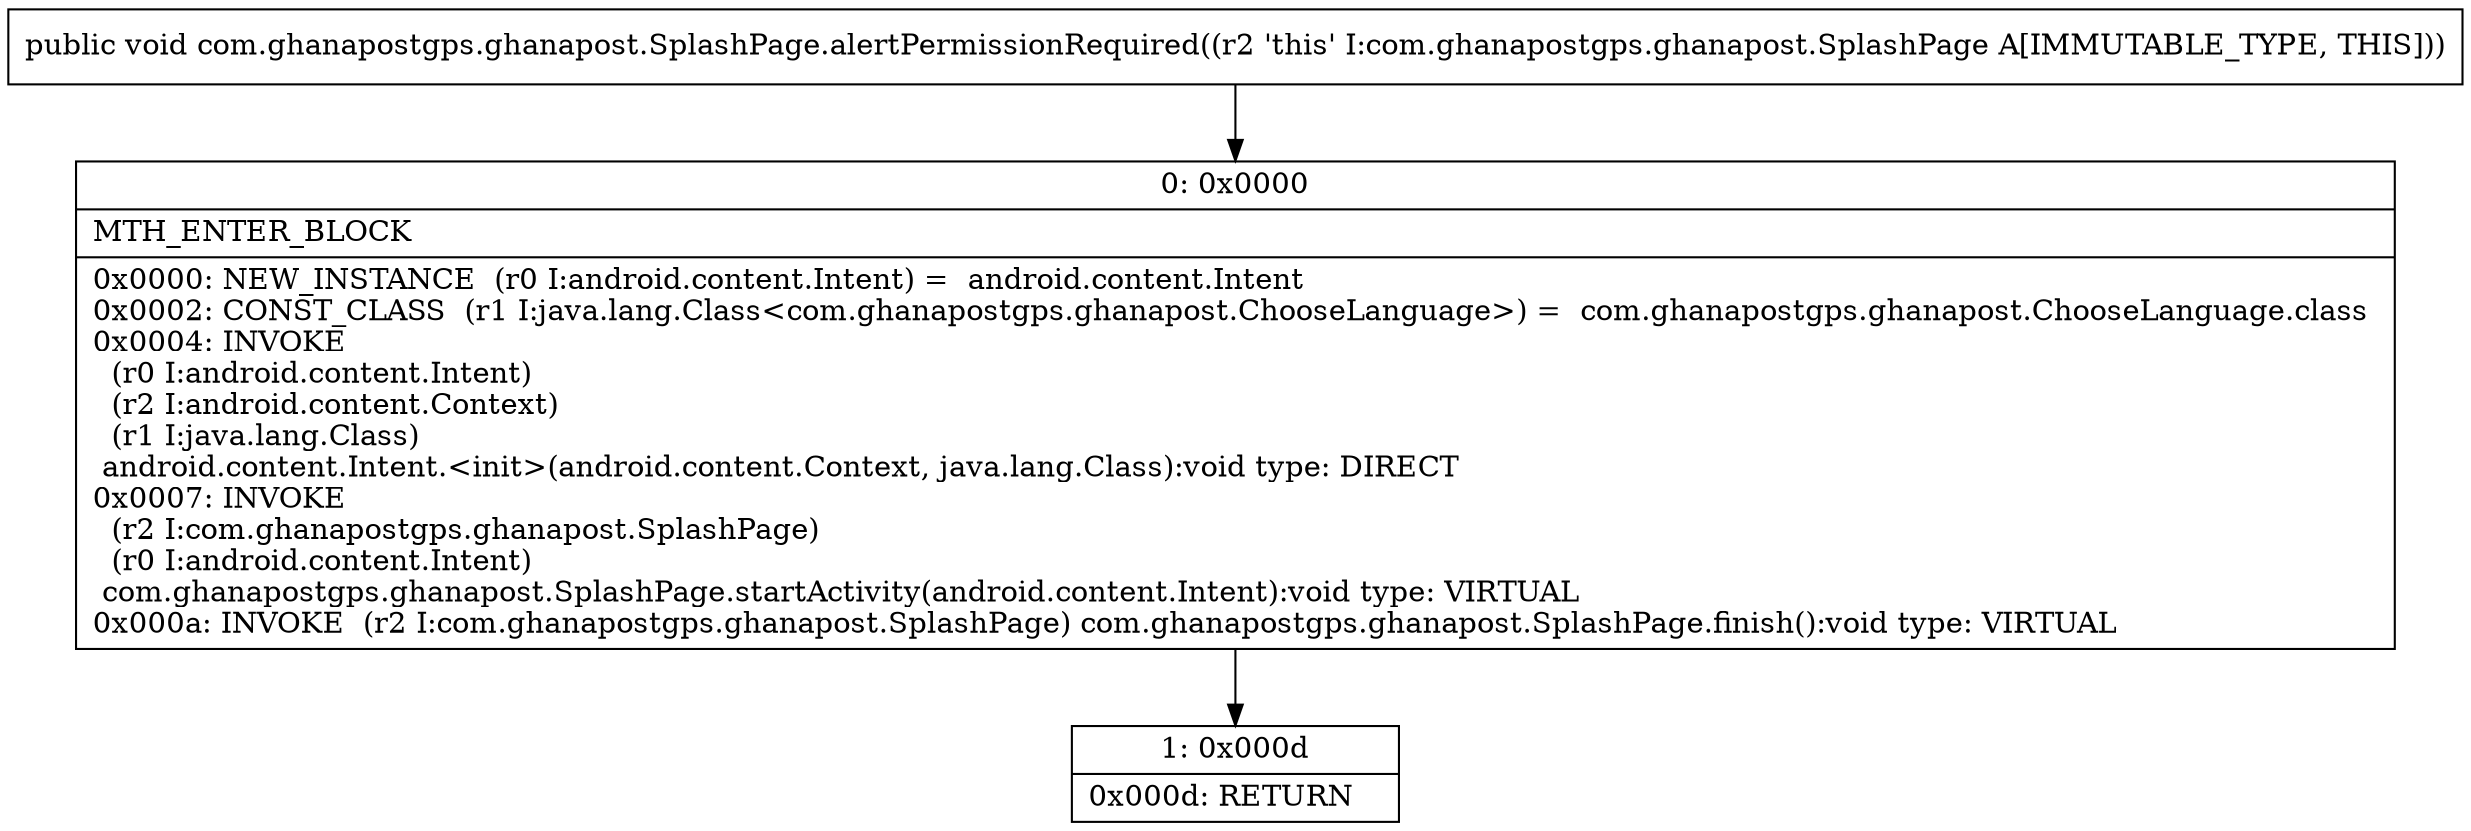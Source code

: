 digraph "CFG forcom.ghanapostgps.ghanapost.SplashPage.alertPermissionRequired()V" {
Node_0 [shape=record,label="{0\:\ 0x0000|MTH_ENTER_BLOCK\l|0x0000: NEW_INSTANCE  (r0 I:android.content.Intent) =  android.content.Intent \l0x0002: CONST_CLASS  (r1 I:java.lang.Class\<com.ghanapostgps.ghanapost.ChooseLanguage\>) =  com.ghanapostgps.ghanapost.ChooseLanguage.class \l0x0004: INVOKE  \l  (r0 I:android.content.Intent)\l  (r2 I:android.content.Context)\l  (r1 I:java.lang.Class)\l android.content.Intent.\<init\>(android.content.Context, java.lang.Class):void type: DIRECT \l0x0007: INVOKE  \l  (r2 I:com.ghanapostgps.ghanapost.SplashPage)\l  (r0 I:android.content.Intent)\l com.ghanapostgps.ghanapost.SplashPage.startActivity(android.content.Intent):void type: VIRTUAL \l0x000a: INVOKE  (r2 I:com.ghanapostgps.ghanapost.SplashPage) com.ghanapostgps.ghanapost.SplashPage.finish():void type: VIRTUAL \l}"];
Node_1 [shape=record,label="{1\:\ 0x000d|0x000d: RETURN   \l}"];
MethodNode[shape=record,label="{public void com.ghanapostgps.ghanapost.SplashPage.alertPermissionRequired((r2 'this' I:com.ghanapostgps.ghanapost.SplashPage A[IMMUTABLE_TYPE, THIS])) }"];
MethodNode -> Node_0;
Node_0 -> Node_1;
}

